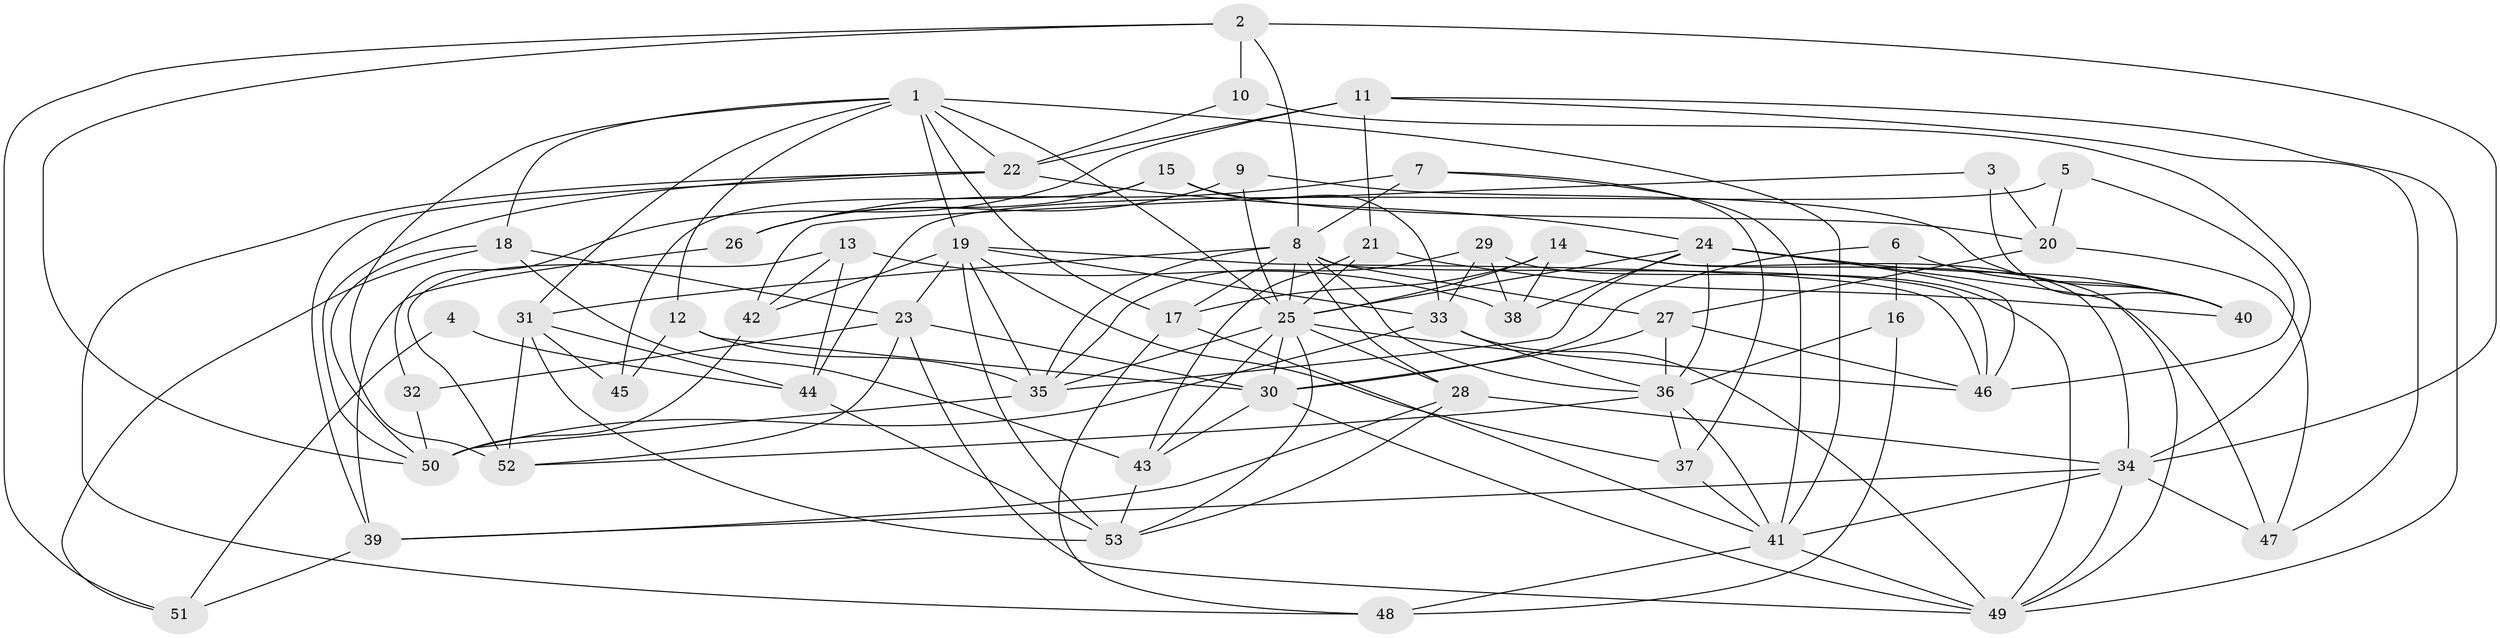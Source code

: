 // original degree distribution, {2: 0.18095238095238095, 4: 0.3047619047619048, 5: 0.22857142857142856, 3: 0.17142857142857143, 6: 0.047619047619047616, 7: 0.05714285714285714, 8: 0.009523809523809525}
// Generated by graph-tools (version 1.1) at 2025/02/03/09/25 03:02:06]
// undirected, 53 vertices, 140 edges
graph export_dot {
graph [start="1"]
  node [color=gray90,style=filled];
  1;
  2;
  3;
  4;
  5;
  6;
  7;
  8;
  9;
  10;
  11;
  12;
  13;
  14;
  15;
  16;
  17;
  18;
  19;
  20;
  21;
  22;
  23;
  24;
  25;
  26;
  27;
  28;
  29;
  30;
  31;
  32;
  33;
  34;
  35;
  36;
  37;
  38;
  39;
  40;
  41;
  42;
  43;
  44;
  45;
  46;
  47;
  48;
  49;
  50;
  51;
  52;
  53;
  1 -- 12 [weight=1.0];
  1 -- 17 [weight=1.0];
  1 -- 18 [weight=1.0];
  1 -- 19 [weight=1.0];
  1 -- 22 [weight=1.0];
  1 -- 25 [weight=1.0];
  1 -- 31 [weight=1.0];
  1 -- 41 [weight=1.0];
  1 -- 52 [weight=1.0];
  2 -- 8 [weight=1.0];
  2 -- 10 [weight=1.0];
  2 -- 34 [weight=1.0];
  2 -- 50 [weight=1.0];
  2 -- 51 [weight=1.0];
  3 -- 20 [weight=2.0];
  3 -- 40 [weight=2.0];
  3 -- 42 [weight=1.0];
  4 -- 44 [weight=1.0];
  4 -- 51 [weight=1.0];
  5 -- 20 [weight=2.0];
  5 -- 44 [weight=1.0];
  5 -- 46 [weight=1.0];
  6 -- 16 [weight=1.0];
  6 -- 30 [weight=1.0];
  6 -- 40 [weight=1.0];
  7 -- 8 [weight=1.0];
  7 -- 26 [weight=2.0];
  7 -- 37 [weight=1.0];
  7 -- 41 [weight=1.0];
  8 -- 17 [weight=1.0];
  8 -- 25 [weight=1.0];
  8 -- 27 [weight=1.0];
  8 -- 28 [weight=1.0];
  8 -- 31 [weight=1.0];
  8 -- 35 [weight=1.0];
  8 -- 36 [weight=1.0];
  8 -- 46 [weight=1.0];
  9 -- 25 [weight=1.0];
  9 -- 26 [weight=1.0];
  9 -- 40 [weight=1.0];
  10 -- 22 [weight=1.0];
  10 -- 34 [weight=2.0];
  11 -- 21 [weight=1.0];
  11 -- 22 [weight=1.0];
  11 -- 32 [weight=1.0];
  11 -- 47 [weight=1.0];
  11 -- 49 [weight=1.0];
  12 -- 30 [weight=1.0];
  12 -- 35 [weight=1.0];
  12 -- 45 [weight=1.0];
  13 -- 38 [weight=1.0];
  13 -- 42 [weight=1.0];
  13 -- 44 [weight=1.0];
  13 -- 52 [weight=1.0];
  14 -- 17 [weight=1.0];
  14 -- 25 [weight=1.0];
  14 -- 34 [weight=1.0];
  14 -- 38 [weight=2.0];
  14 -- 47 [weight=1.0];
  15 -- 20 [weight=2.0];
  15 -- 26 [weight=2.0];
  15 -- 33 [weight=2.0];
  15 -- 45 [weight=1.0];
  16 -- 36 [weight=1.0];
  16 -- 48 [weight=1.0];
  17 -- 41 [weight=1.0];
  17 -- 48 [weight=1.0];
  18 -- 23 [weight=2.0];
  18 -- 43 [weight=2.0];
  18 -- 50 [weight=1.0];
  18 -- 51 [weight=1.0];
  19 -- 23 [weight=1.0];
  19 -- 33 [weight=2.0];
  19 -- 35 [weight=1.0];
  19 -- 37 [weight=1.0];
  19 -- 42 [weight=1.0];
  19 -- 46 [weight=1.0];
  19 -- 53 [weight=1.0];
  20 -- 27 [weight=1.0];
  20 -- 47 [weight=1.0];
  21 -- 25 [weight=1.0];
  21 -- 40 [weight=1.0];
  21 -- 43 [weight=1.0];
  22 -- 24 [weight=1.0];
  22 -- 39 [weight=1.0];
  22 -- 48 [weight=1.0];
  22 -- 50 [weight=1.0];
  23 -- 30 [weight=1.0];
  23 -- 32 [weight=1.0];
  23 -- 49 [weight=1.0];
  23 -- 52 [weight=1.0];
  24 -- 25 [weight=1.0];
  24 -- 35 [weight=1.0];
  24 -- 36 [weight=1.0];
  24 -- 38 [weight=1.0];
  24 -- 40 [weight=2.0];
  24 -- 46 [weight=1.0];
  24 -- 49 [weight=1.0];
  25 -- 28 [weight=1.0];
  25 -- 30 [weight=1.0];
  25 -- 35 [weight=1.0];
  25 -- 43 [weight=1.0];
  25 -- 46 [weight=1.0];
  25 -- 53 [weight=1.0];
  26 -- 39 [weight=1.0];
  27 -- 30 [weight=1.0];
  27 -- 36 [weight=1.0];
  27 -- 46 [weight=1.0];
  28 -- 34 [weight=1.0];
  28 -- 39 [weight=1.0];
  28 -- 53 [weight=1.0];
  29 -- 33 [weight=1.0];
  29 -- 35 [weight=1.0];
  29 -- 38 [weight=2.0];
  29 -- 49 [weight=1.0];
  30 -- 43 [weight=1.0];
  30 -- 49 [weight=1.0];
  31 -- 44 [weight=1.0];
  31 -- 45 [weight=1.0];
  31 -- 52 [weight=1.0];
  31 -- 53 [weight=1.0];
  32 -- 50 [weight=1.0];
  33 -- 36 [weight=1.0];
  33 -- 49 [weight=1.0];
  33 -- 50 [weight=1.0];
  34 -- 39 [weight=1.0];
  34 -- 41 [weight=1.0];
  34 -- 47 [weight=1.0];
  34 -- 49 [weight=1.0];
  35 -- 50 [weight=1.0];
  36 -- 37 [weight=1.0];
  36 -- 41 [weight=1.0];
  36 -- 52 [weight=1.0];
  37 -- 41 [weight=1.0];
  39 -- 51 [weight=1.0];
  41 -- 48 [weight=1.0];
  41 -- 49 [weight=1.0];
  42 -- 50 [weight=2.0];
  43 -- 53 [weight=1.0];
  44 -- 53 [weight=1.0];
}
